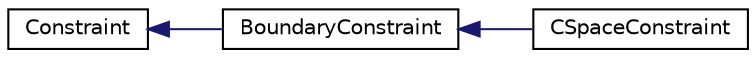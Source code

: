 digraph "Graphical Class Hierarchy"
{
 // LATEX_PDF_SIZE
  edge [fontname="Helvetica",fontsize="10",labelfontname="Helvetica",labelfontsize="10"];
  node [fontname="Helvetica",fontsize="10",shape=record];
  rankdir="LR";
  Node0 [label="Constraint",height=0.2,width=0.4,color="black", fillcolor="white", style="filled",URL="$classConstraint.html",tooltip=" "];
  Node0 -> Node1 [dir="back",color="midnightblue",fontsize="10",style="solid",fontname="Helvetica"];
  Node1 [label="BoundaryConstraint",height=0.2,width=0.4,color="black", fillcolor="white", style="filled",URL="$classBoundaryConstraint.html",tooltip=" "];
  Node1 -> Node2 [dir="back",color="midnightblue",fontsize="10",style="solid",fontname="Helvetica"];
  Node2 [label="CSpaceConstraint",height=0.2,width=0.4,color="black", fillcolor="white", style="filled",URL="$classCSpaceConstraint.html",tooltip=" "];
}
